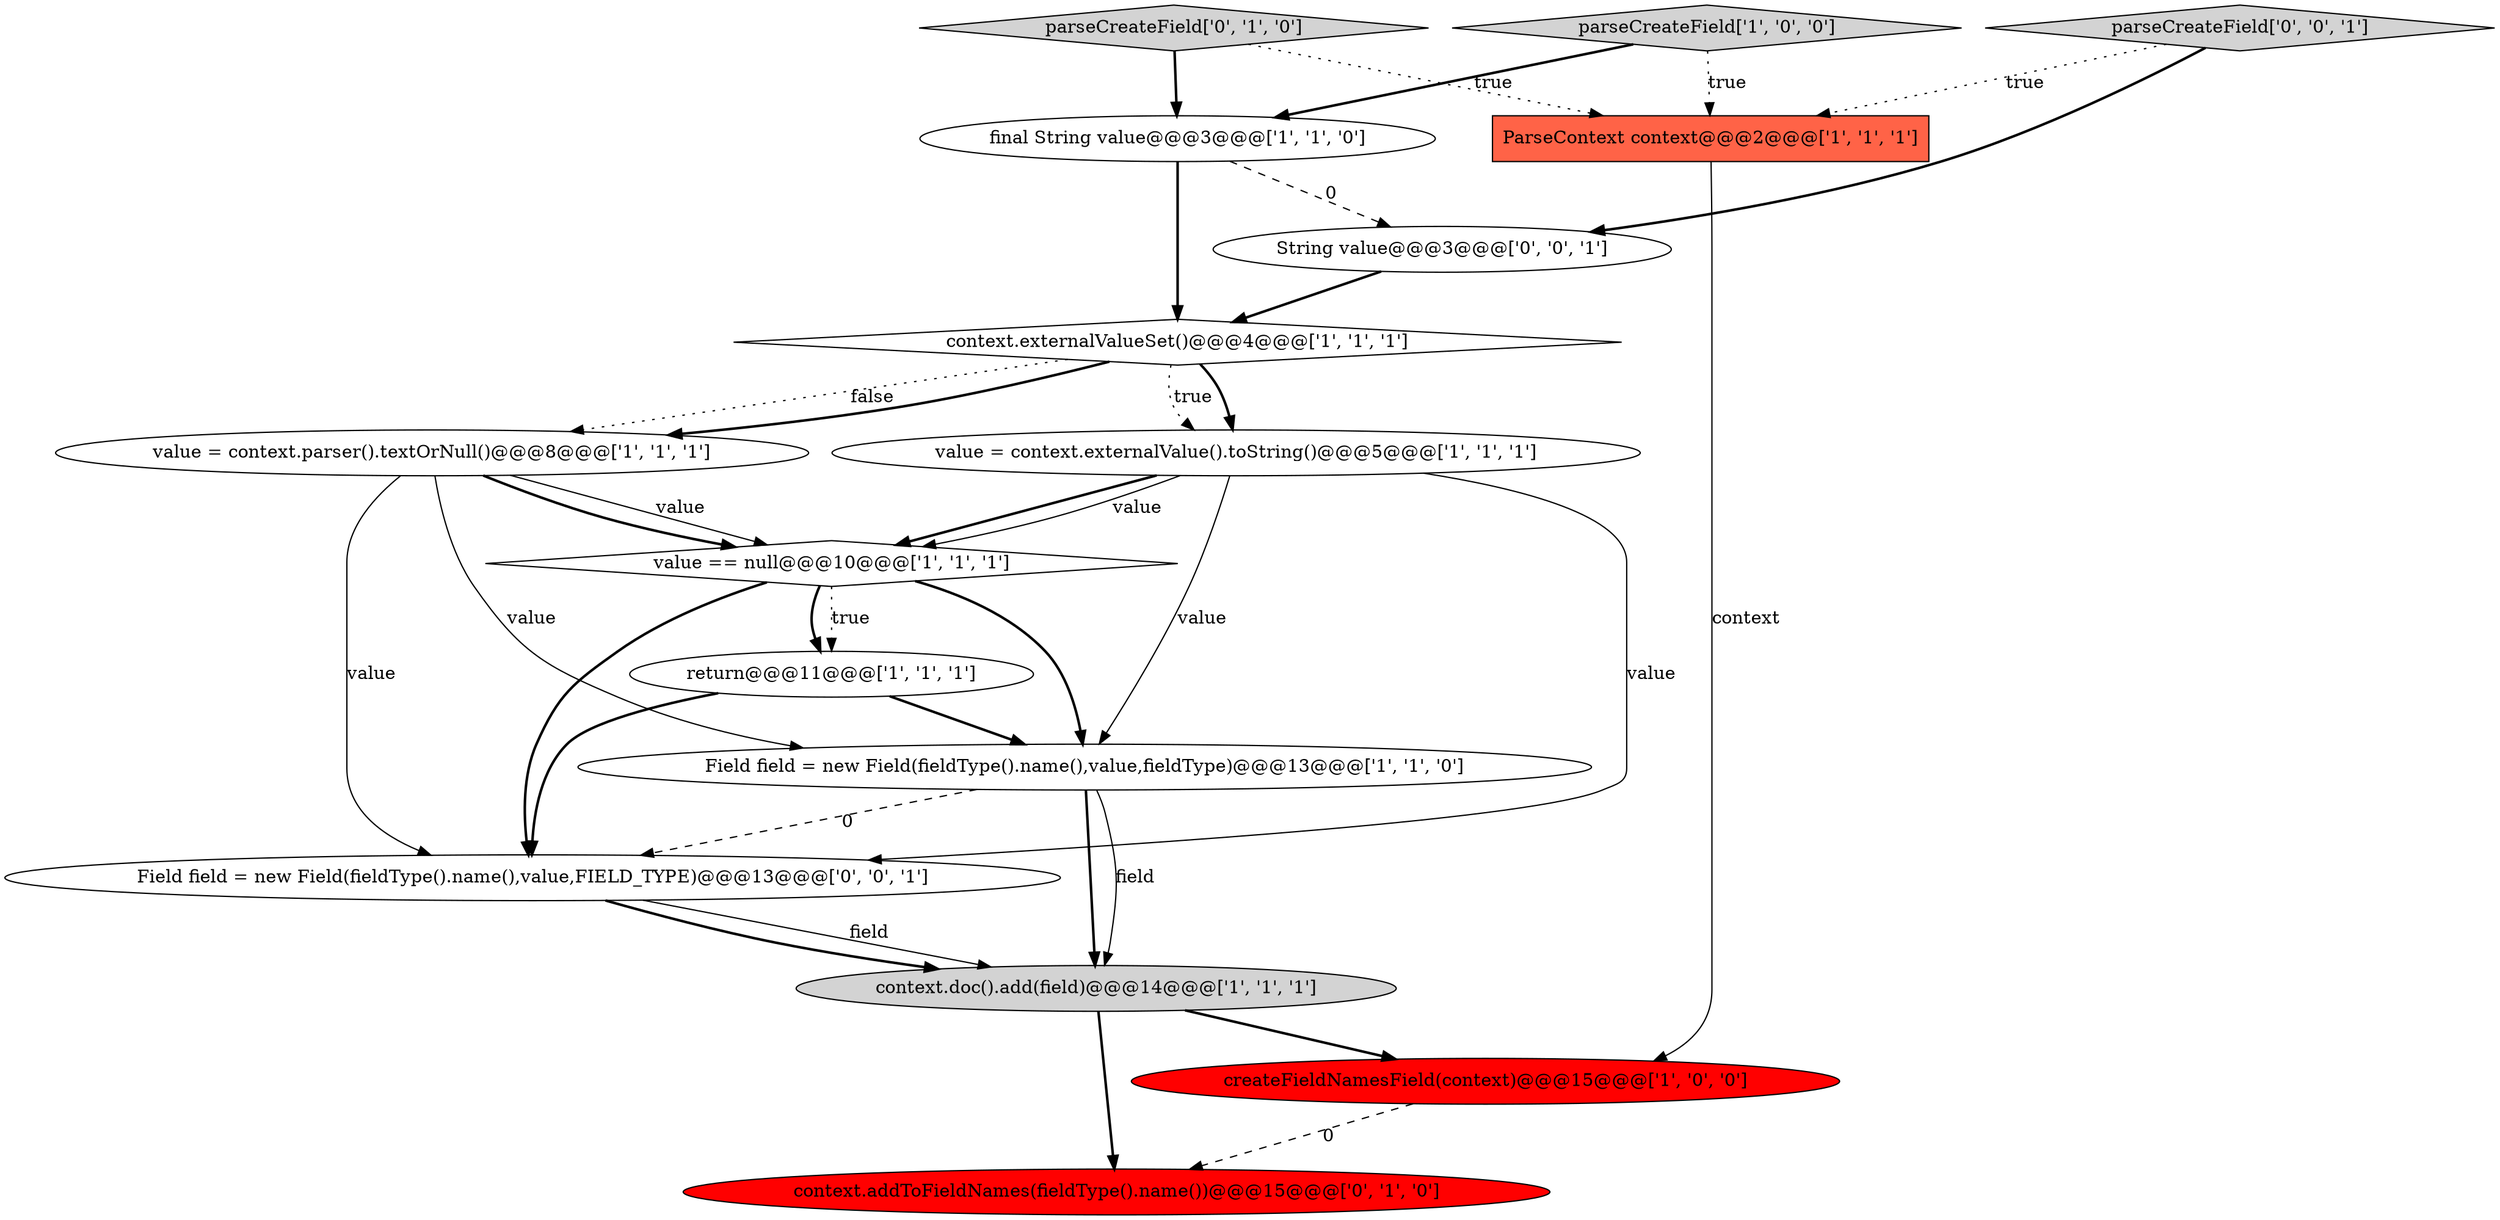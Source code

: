 digraph {
13 [style = filled, label = "String value@@@3@@@['0', '0', '1']", fillcolor = white, shape = ellipse image = "AAA0AAABBB3BBB"];
6 [style = filled, label = "final String value@@@3@@@['1', '1', '0']", fillcolor = white, shape = ellipse image = "AAA0AAABBB1BBB"];
5 [style = filled, label = "ParseContext context@@@2@@@['1', '1', '1']", fillcolor = tomato, shape = box image = "AAA0AAABBB1BBB"];
10 [style = filled, label = "value = context.externalValue().toString()@@@5@@@['1', '1', '1']", fillcolor = white, shape = ellipse image = "AAA0AAABBB1BBB"];
15 [style = filled, label = "Field field = new Field(fieldType().name(),value,FIELD_TYPE)@@@13@@@['0', '0', '1']", fillcolor = white, shape = ellipse image = "AAA0AAABBB3BBB"];
12 [style = filled, label = "parseCreateField['0', '1', '0']", fillcolor = lightgray, shape = diamond image = "AAA0AAABBB2BBB"];
14 [style = filled, label = "parseCreateField['0', '0', '1']", fillcolor = lightgray, shape = diamond image = "AAA0AAABBB3BBB"];
1 [style = filled, label = "parseCreateField['1', '0', '0']", fillcolor = lightgray, shape = diamond image = "AAA0AAABBB1BBB"];
2 [style = filled, label = "context.externalValueSet()@@@4@@@['1', '1', '1']", fillcolor = white, shape = diamond image = "AAA0AAABBB1BBB"];
8 [style = filled, label = "value = context.parser().textOrNull()@@@8@@@['1', '1', '1']", fillcolor = white, shape = ellipse image = "AAA0AAABBB1BBB"];
0 [style = filled, label = "value == null@@@10@@@['1', '1', '1']", fillcolor = white, shape = diamond image = "AAA0AAABBB1BBB"];
3 [style = filled, label = "return@@@11@@@['1', '1', '1']", fillcolor = white, shape = ellipse image = "AAA0AAABBB1BBB"];
7 [style = filled, label = "createFieldNamesField(context)@@@15@@@['1', '0', '0']", fillcolor = red, shape = ellipse image = "AAA1AAABBB1BBB"];
11 [style = filled, label = "context.addToFieldNames(fieldType().name())@@@15@@@['0', '1', '0']", fillcolor = red, shape = ellipse image = "AAA1AAABBB2BBB"];
4 [style = filled, label = "context.doc().add(field)@@@14@@@['1', '1', '1']", fillcolor = lightgray, shape = ellipse image = "AAA0AAABBB1BBB"];
9 [style = filled, label = "Field field = new Field(fieldType().name(),value,fieldType)@@@13@@@['1', '1', '0']", fillcolor = white, shape = ellipse image = "AAA0AAABBB1BBB"];
8->15 [style = solid, label="value"];
0->3 [style = bold, label=""];
8->9 [style = solid, label="value"];
15->4 [style = solid, label="field"];
0->9 [style = bold, label=""];
8->0 [style = solid, label="value"];
9->4 [style = bold, label=""];
7->11 [style = dashed, label="0"];
9->4 [style = solid, label="field"];
3->15 [style = bold, label=""];
5->7 [style = solid, label="context"];
2->10 [style = bold, label=""];
12->6 [style = bold, label=""];
0->15 [style = bold, label=""];
4->7 [style = bold, label=""];
6->2 [style = bold, label=""];
8->0 [style = bold, label=""];
3->9 [style = bold, label=""];
10->15 [style = solid, label="value"];
1->6 [style = bold, label=""];
14->5 [style = dotted, label="true"];
6->13 [style = dashed, label="0"];
9->15 [style = dashed, label="0"];
12->5 [style = dotted, label="true"];
10->0 [style = bold, label=""];
10->9 [style = solid, label="value"];
15->4 [style = bold, label=""];
2->8 [style = dotted, label="false"];
0->3 [style = dotted, label="true"];
14->13 [style = bold, label=""];
4->11 [style = bold, label=""];
10->0 [style = solid, label="value"];
1->5 [style = dotted, label="true"];
2->8 [style = bold, label=""];
2->10 [style = dotted, label="true"];
13->2 [style = bold, label=""];
}

